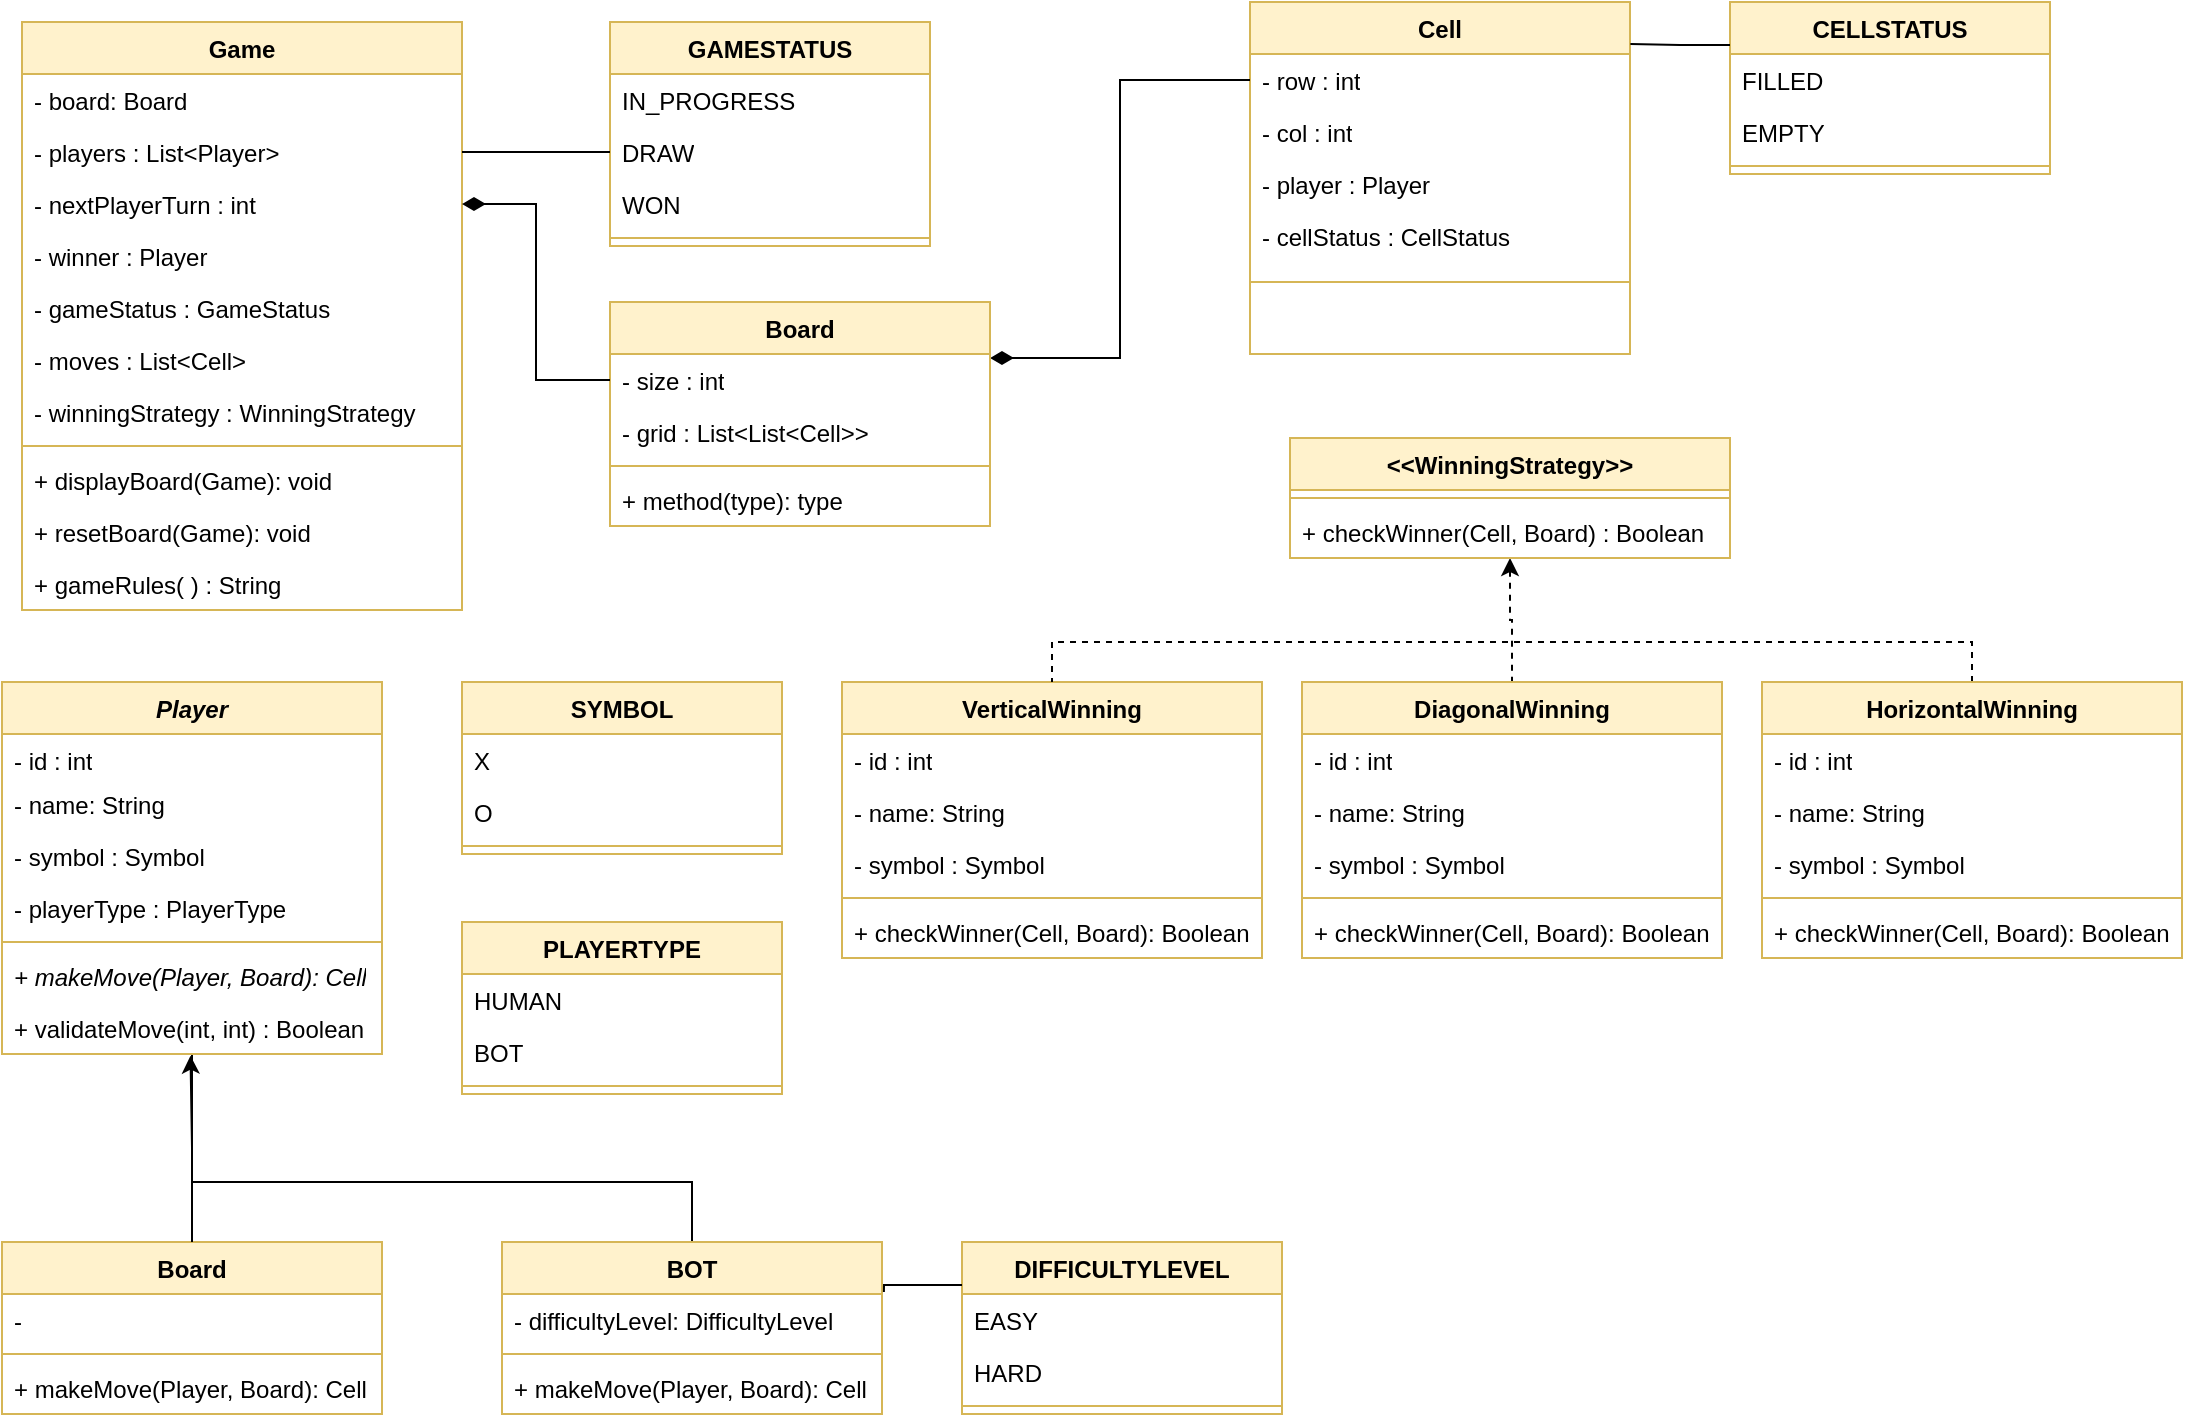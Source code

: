 <mxfile version="24.4.3" type="google">
  <diagram id="C5RBs43oDa-KdzZeNtuy" name="Page-1">
    <mxGraphModel grid="1" page="1" gridSize="10" guides="1" tooltips="1" connect="1" arrows="1" fold="1" pageScale="1" pageWidth="827" pageHeight="1169" math="0" shadow="0">
      <root>
        <mxCell id="WIyWlLk6GJQsqaUBKTNV-0" />
        <mxCell id="WIyWlLk6GJQsqaUBKTNV-1" parent="WIyWlLk6GJQsqaUBKTNV-0" />
        <mxCell id="jNRZHA8lmCv2YAsouu0t-84" style="edgeStyle=orthogonalEdgeStyle;rounded=0;orthogonalLoop=1;jettySize=auto;html=1;exitX=0.5;exitY=1;exitDx=0;exitDy=0;entryX=0.5;entryY=0;entryDx=0;entryDy=0;endArrow=none;endFill=0;" edge="1" parent="WIyWlLk6GJQsqaUBKTNV-1" source="qWoRyNBQIZPB9YyIYGf4-4" target="jNRZHA8lmCv2YAsouu0t-72">
          <mxGeometry relative="1" as="geometry">
            <Array as="points">
              <mxPoint x="125" y="610" />
              <mxPoint x="375" y="610" />
            </Array>
          </mxGeometry>
        </mxCell>
        <mxCell id="qWoRyNBQIZPB9YyIYGf4-4" value="&lt;i&gt;Player&lt;/i&gt;" style="swimlane;fontStyle=1;align=center;verticalAlign=top;childLayout=stackLayout;horizontal=1;startSize=26;horizontalStack=0;resizeParent=1;resizeParentMax=0;resizeLast=0;collapsible=1;marginBottom=0;whiteSpace=wrap;html=1;fillColor=#fff2cc;strokeColor=#d6b656;" vertex="1" parent="WIyWlLk6GJQsqaUBKTNV-1">
          <mxGeometry x="30" y="360" width="190" height="186" as="geometry" />
        </mxCell>
        <mxCell id="jNRZHA8lmCv2YAsouu0t-1" value="- id : int" style="text;strokeColor=none;fillColor=none;align=left;verticalAlign=top;spacingLeft=4;spacingRight=4;overflow=hidden;rotatable=0;points=[[0,0.5],[1,0.5]];portConstraint=eastwest;whiteSpace=wrap;html=1;" vertex="1" parent="qWoRyNBQIZPB9YyIYGf4-4">
          <mxGeometry y="26" width="190" height="22" as="geometry" />
        </mxCell>
        <mxCell id="qWoRyNBQIZPB9YyIYGf4-5" value="- name: String" style="text;strokeColor=none;fillColor=none;align=left;verticalAlign=top;spacingLeft=4;spacingRight=4;overflow=hidden;rotatable=0;points=[[0,0.5],[1,0.5]];portConstraint=eastwest;whiteSpace=wrap;html=1;" vertex="1" parent="qWoRyNBQIZPB9YyIYGf4-4">
          <mxGeometry y="48" width="190" height="26" as="geometry" />
        </mxCell>
        <mxCell id="qWoRyNBQIZPB9YyIYGf4-12" value="- symbol : Symbol" style="text;strokeColor=none;fillColor=none;align=left;verticalAlign=top;spacingLeft=4;spacingRight=4;overflow=hidden;rotatable=0;points=[[0,0.5],[1,0.5]];portConstraint=eastwest;whiteSpace=wrap;html=1;" vertex="1" parent="qWoRyNBQIZPB9YyIYGf4-4">
          <mxGeometry y="74" width="190" height="26" as="geometry" />
        </mxCell>
        <mxCell id="jNRZHA8lmCv2YAsouu0t-54" value="- playerType : PlayerType" style="text;strokeColor=none;fillColor=none;align=left;verticalAlign=top;spacingLeft=4;spacingRight=4;overflow=hidden;rotatable=0;points=[[0,0.5],[1,0.5]];portConstraint=eastwest;whiteSpace=wrap;html=1;" vertex="1" parent="qWoRyNBQIZPB9YyIYGf4-4">
          <mxGeometry y="100" width="190" height="26" as="geometry" />
        </mxCell>
        <mxCell id="qWoRyNBQIZPB9YyIYGf4-6" value="" style="line;strokeWidth=1;fillColor=none;align=left;verticalAlign=middle;spacingTop=-1;spacingLeft=3;spacingRight=3;rotatable=0;labelPosition=right;points=[];portConstraint=eastwest;strokeColor=inherit;" vertex="1" parent="qWoRyNBQIZPB9YyIYGf4-4">
          <mxGeometry y="126" width="190" height="8" as="geometry" />
        </mxCell>
        <mxCell id="qWoRyNBQIZPB9YyIYGf4-7" value="&lt;i&gt;+ makeMove(Player, Board): Cell&lt;/i&gt;" style="text;strokeColor=none;fillColor=none;align=left;verticalAlign=top;spacingLeft=4;spacingRight=4;overflow=hidden;rotatable=0;points=[[0,0.5],[1,0.5]];portConstraint=eastwest;whiteSpace=wrap;html=1;" vertex="1" parent="qWoRyNBQIZPB9YyIYGf4-4">
          <mxGeometry y="134" width="190" height="26" as="geometry" />
        </mxCell>
        <mxCell id="jNRZHA8lmCv2YAsouu0t-23" value="+ validateMove(int, int) : Boolean" style="text;strokeColor=none;fillColor=none;align=left;verticalAlign=top;spacingLeft=4;spacingRight=4;overflow=hidden;rotatable=0;points=[[0,0.5],[1,0.5]];portConstraint=eastwest;whiteSpace=wrap;html=1;" vertex="1" parent="qWoRyNBQIZPB9YyIYGf4-4">
          <mxGeometry y="160" width="190" height="26" as="geometry" />
        </mxCell>
        <mxCell id="qWoRyNBQIZPB9YyIYGf4-8" value="Game" style="swimlane;fontStyle=1;align=center;verticalAlign=top;childLayout=stackLayout;horizontal=1;startSize=26;horizontalStack=0;resizeParent=1;resizeParentMax=0;resizeLast=0;collapsible=1;marginBottom=0;whiteSpace=wrap;html=1;fillStyle=auto;fillColor=#fff2cc;strokeColor=#d6b656;" vertex="1" parent="WIyWlLk6GJQsqaUBKTNV-1">
          <mxGeometry x="40" y="30" width="220" height="294" as="geometry" />
        </mxCell>
        <mxCell id="qWoRyNBQIZPB9YyIYGf4-9" value="- board: Board" style="text;strokeColor=none;fillColor=none;align=left;verticalAlign=top;spacingLeft=4;spacingRight=4;overflow=hidden;rotatable=0;points=[[0,0.5],[1,0.5]];portConstraint=eastwest;whiteSpace=wrap;html=1;" vertex="1" parent="qWoRyNBQIZPB9YyIYGf4-8">
          <mxGeometry y="26" width="220" height="26" as="geometry" />
        </mxCell>
        <mxCell id="jNRZHA8lmCv2YAsouu0t-0" value="- players : List&amp;lt;Player&amp;gt;" style="text;strokeColor=none;fillColor=none;align=left;verticalAlign=top;spacingLeft=4;spacingRight=4;overflow=hidden;rotatable=0;points=[[0,0.5],[1,0.5]];portConstraint=eastwest;whiteSpace=wrap;html=1;" vertex="1" parent="qWoRyNBQIZPB9YyIYGf4-8">
          <mxGeometry y="52" width="220" height="26" as="geometry" />
        </mxCell>
        <mxCell id="jNRZHA8lmCv2YAsouu0t-14" value="- nextPlayerTurn : int" style="text;strokeColor=none;fillColor=none;align=left;verticalAlign=top;spacingLeft=4;spacingRight=4;overflow=hidden;rotatable=0;points=[[0,0.5],[1,0.5]];portConstraint=eastwest;whiteSpace=wrap;html=1;" vertex="1" parent="qWoRyNBQIZPB9YyIYGf4-8">
          <mxGeometry y="78" width="220" height="26" as="geometry" />
        </mxCell>
        <mxCell id="jNRZHA8lmCv2YAsouu0t-15" value="- winner : Player" style="text;strokeColor=none;fillColor=none;align=left;verticalAlign=top;spacingLeft=4;spacingRight=4;overflow=hidden;rotatable=0;points=[[0,0.5],[1,0.5]];portConstraint=eastwest;whiteSpace=wrap;html=1;" vertex="1" parent="qWoRyNBQIZPB9YyIYGf4-8">
          <mxGeometry y="104" width="220" height="26" as="geometry" />
        </mxCell>
        <mxCell id="jNRZHA8lmCv2YAsouu0t-16" value="- gameStatus : GameStatus" style="text;strokeColor=none;fillColor=none;align=left;verticalAlign=top;spacingLeft=4;spacingRight=4;overflow=hidden;rotatable=0;points=[[0,0.5],[1,0.5]];portConstraint=eastwest;whiteSpace=wrap;html=1;" vertex="1" parent="qWoRyNBQIZPB9YyIYGf4-8">
          <mxGeometry y="130" width="220" height="26" as="geometry" />
        </mxCell>
        <mxCell id="jNRZHA8lmCv2YAsouu0t-24" value="- moves : List&amp;lt;Cell&amp;gt;" style="text;strokeColor=none;fillColor=none;align=left;verticalAlign=top;spacingLeft=4;spacingRight=4;overflow=hidden;rotatable=0;points=[[0,0.5],[1,0.5]];portConstraint=eastwest;whiteSpace=wrap;html=1;" vertex="1" parent="qWoRyNBQIZPB9YyIYGf4-8">
          <mxGeometry y="156" width="220" height="26" as="geometry" />
        </mxCell>
        <mxCell id="jNRZHA8lmCv2YAsouu0t-66" value="- winningStrategy : WinningStrategy" style="text;strokeColor=none;fillColor=none;align=left;verticalAlign=top;spacingLeft=4;spacingRight=4;overflow=hidden;rotatable=0;points=[[0,0.5],[1,0.5]];portConstraint=eastwest;whiteSpace=wrap;html=1;" vertex="1" parent="qWoRyNBQIZPB9YyIYGf4-8">
          <mxGeometry y="182" width="220" height="26" as="geometry" />
        </mxCell>
        <mxCell id="qWoRyNBQIZPB9YyIYGf4-10" value="" style="line;strokeWidth=1;fillColor=none;align=left;verticalAlign=middle;spacingTop=-1;spacingLeft=3;spacingRight=3;rotatable=0;labelPosition=right;points=[];portConstraint=eastwest;strokeColor=inherit;" vertex="1" parent="qWoRyNBQIZPB9YyIYGf4-8">
          <mxGeometry y="208" width="220" height="8" as="geometry" />
        </mxCell>
        <mxCell id="qWoRyNBQIZPB9YyIYGf4-11" value="+ displayBoard(Game): void" style="text;strokeColor=none;fillColor=none;align=left;verticalAlign=top;spacingLeft=4;spacingRight=4;overflow=hidden;rotatable=0;points=[[0,0.5],[1,0.5]];portConstraint=eastwest;whiteSpace=wrap;html=1;" vertex="1" parent="qWoRyNBQIZPB9YyIYGf4-8">
          <mxGeometry y="216" width="220" height="26" as="geometry" />
        </mxCell>
        <mxCell id="jNRZHA8lmCv2YAsouu0t-22" value="+ resetBoard(Game): void" style="text;strokeColor=none;fillColor=none;align=left;verticalAlign=top;spacingLeft=4;spacingRight=4;overflow=hidden;rotatable=0;points=[[0,0.5],[1,0.5]];portConstraint=eastwest;whiteSpace=wrap;html=1;" vertex="1" parent="qWoRyNBQIZPB9YyIYGf4-8">
          <mxGeometry y="242" width="220" height="26" as="geometry" />
        </mxCell>
        <mxCell id="jNRZHA8lmCv2YAsouu0t-25" value="+ gameRules( ) : String" style="text;strokeColor=none;fillColor=none;align=left;verticalAlign=top;spacingLeft=4;spacingRight=4;overflow=hidden;rotatable=0;points=[[0,0.5],[1,0.5]];portConstraint=eastwest;whiteSpace=wrap;html=1;" vertex="1" parent="qWoRyNBQIZPB9YyIYGf4-8">
          <mxGeometry y="268" width="220" height="26" as="geometry" />
        </mxCell>
        <mxCell id="qWoRyNBQIZPB9YyIYGf4-13" value="SYMBOL" style="swimlane;fontStyle=1;align=center;verticalAlign=top;childLayout=stackLayout;horizontal=1;startSize=26;horizontalStack=0;resizeParent=1;resizeParentMax=0;resizeLast=0;collapsible=1;marginBottom=0;whiteSpace=wrap;html=1;fillColor=#fff2cc;strokeColor=#d6b656;" vertex="1" parent="WIyWlLk6GJQsqaUBKTNV-1">
          <mxGeometry x="260" y="360" width="160" height="86" as="geometry" />
        </mxCell>
        <mxCell id="qWoRyNBQIZPB9YyIYGf4-14" value="X" style="text;strokeColor=none;fillColor=none;align=left;verticalAlign=top;spacingLeft=4;spacingRight=4;overflow=hidden;rotatable=0;points=[[0,0.5],[1,0.5]];portConstraint=eastwest;whiteSpace=wrap;html=1;" vertex="1" parent="qWoRyNBQIZPB9YyIYGf4-13">
          <mxGeometry y="26" width="160" height="26" as="geometry" />
        </mxCell>
        <mxCell id="qWoRyNBQIZPB9YyIYGf4-15" value="O" style="text;strokeColor=none;fillColor=none;align=left;verticalAlign=top;spacingLeft=4;spacingRight=4;overflow=hidden;rotatable=0;points=[[0,0.5],[1,0.5]];portConstraint=eastwest;whiteSpace=wrap;html=1;" vertex="1" parent="qWoRyNBQIZPB9YyIYGf4-13">
          <mxGeometry y="52" width="160" height="26" as="geometry" />
        </mxCell>
        <mxCell id="qWoRyNBQIZPB9YyIYGf4-16" value="" style="line;strokeWidth=1;fillColor=none;align=left;verticalAlign=middle;spacingTop=-1;spacingLeft=3;spacingRight=3;rotatable=0;labelPosition=right;points=[];portConstraint=eastwest;strokeColor=inherit;" vertex="1" parent="qWoRyNBQIZPB9YyIYGf4-13">
          <mxGeometry y="78" width="160" height="8" as="geometry" />
        </mxCell>
        <mxCell id="qWoRyNBQIZPB9YyIYGf4-23" value="Cell" style="swimlane;fontStyle=1;align=center;verticalAlign=top;childLayout=stackLayout;horizontal=1;startSize=26;horizontalStack=0;resizeParent=1;resizeParentMax=0;resizeLast=0;collapsible=1;marginBottom=0;whiteSpace=wrap;html=1;fillColor=#fff2cc;strokeColor=#d6b656;" vertex="1" parent="WIyWlLk6GJQsqaUBKTNV-1">
          <mxGeometry x="654" y="20" width="190" height="176" as="geometry" />
        </mxCell>
        <mxCell id="qWoRyNBQIZPB9YyIYGf4-24" value="- row : int" style="text;strokeColor=none;fillColor=none;align=left;verticalAlign=top;spacingLeft=4;spacingRight=4;overflow=hidden;rotatable=0;points=[[0,0.5],[1,0.5]];portConstraint=eastwest;whiteSpace=wrap;html=1;" vertex="1" parent="qWoRyNBQIZPB9YyIYGf4-23">
          <mxGeometry y="26" width="190" height="26" as="geometry" />
        </mxCell>
        <mxCell id="qWoRyNBQIZPB9YyIYGf4-27" value="- col : int" style="text;strokeColor=none;fillColor=none;align=left;verticalAlign=top;spacingLeft=4;spacingRight=4;overflow=hidden;rotatable=0;points=[[0,0.5],[1,0.5]];portConstraint=eastwest;whiteSpace=wrap;html=1;" vertex="1" parent="qWoRyNBQIZPB9YyIYGf4-23">
          <mxGeometry y="52" width="190" height="26" as="geometry" />
        </mxCell>
        <mxCell id="jNRZHA8lmCv2YAsouu0t-8" value="- player : Player" style="text;strokeColor=none;fillColor=none;align=left;verticalAlign=top;spacingLeft=4;spacingRight=4;overflow=hidden;rotatable=0;points=[[0,0.5],[1,0.5]];portConstraint=eastwest;whiteSpace=wrap;html=1;" vertex="1" parent="qWoRyNBQIZPB9YyIYGf4-23">
          <mxGeometry y="78" width="190" height="26" as="geometry" />
        </mxCell>
        <mxCell id="jNRZHA8lmCv2YAsouu0t-9" value="- cellStatus : CellStatus" style="text;strokeColor=none;fillColor=none;align=left;verticalAlign=top;spacingLeft=4;spacingRight=4;overflow=hidden;rotatable=0;points=[[0,0.5],[1,0.5]];portConstraint=eastwest;whiteSpace=wrap;html=1;" vertex="1" parent="qWoRyNBQIZPB9YyIYGf4-23">
          <mxGeometry y="104" width="190" height="26" as="geometry" />
        </mxCell>
        <mxCell id="jNRZHA8lmCv2YAsouu0t-29" style="line;strokeWidth=1;fillColor=none;align=left;verticalAlign=middle;spacingTop=-1;spacingLeft=3;spacingRight=3;rotatable=0;labelPosition=right;points=[];portConstraint=eastwest;strokeColor=inherit;" vertex="1" parent="qWoRyNBQIZPB9YyIYGf4-23">
          <mxGeometry y="130" width="190" height="20" as="geometry" />
        </mxCell>
        <mxCell id="jNRZHA8lmCv2YAsouu0t-31" style="text;strokeColor=none;fillColor=none;align=left;verticalAlign=top;spacingLeft=4;spacingRight=4;overflow=hidden;rotatable=0;points=[[0,0.5],[1,0.5]];portConstraint=eastwest;whiteSpace=wrap;html=1;" vertex="1" parent="qWoRyNBQIZPB9YyIYGf4-23">
          <mxGeometry y="150" width="190" height="26" as="geometry" />
        </mxCell>
        <mxCell id="jNRZHA8lmCv2YAsouu0t-95" style="edgeStyle=orthogonalEdgeStyle;rounded=0;orthogonalLoop=1;jettySize=auto;html=1;exitX=0.5;exitY=1;exitDx=0;exitDy=0;entryX=0.5;entryY=0;entryDx=0;entryDy=0;startArrow=classic;startFill=1;endArrow=none;endFill=0;dashed=1;" edge="1" parent="WIyWlLk6GJQsqaUBKTNV-1" source="qWoRyNBQIZPB9YyIYGf4-34" target="jNRZHA8lmCv2YAsouu0t-32">
          <mxGeometry relative="1" as="geometry" />
        </mxCell>
        <mxCell id="qWoRyNBQIZPB9YyIYGf4-34" value="&amp;lt;&amp;lt;WinningStrategy&amp;gt;&amp;gt;" style="swimlane;fontStyle=1;align=center;verticalAlign=top;childLayout=stackLayout;horizontal=1;startSize=26;horizontalStack=0;resizeParent=1;resizeParentMax=0;resizeLast=0;collapsible=1;marginBottom=0;whiteSpace=wrap;html=1;fillColor=#fff2cc;strokeColor=#d6b656;" vertex="1" parent="WIyWlLk6GJQsqaUBKTNV-1">
          <mxGeometry x="674" y="238" width="220" height="60" as="geometry" />
        </mxCell>
        <mxCell id="qWoRyNBQIZPB9YyIYGf4-37" value="" style="line;strokeWidth=1;fillColor=none;align=left;verticalAlign=middle;spacingTop=-1;spacingLeft=3;spacingRight=3;rotatable=0;labelPosition=right;points=[];portConstraint=eastwest;strokeColor=inherit;" vertex="1" parent="qWoRyNBQIZPB9YyIYGf4-34">
          <mxGeometry y="26" width="220" height="8" as="geometry" />
        </mxCell>
        <mxCell id="qWoRyNBQIZPB9YyIYGf4-38" value="+ checkWinner(Cell, Board) : Boolean" style="text;strokeColor=none;fillColor=none;align=left;verticalAlign=top;spacingLeft=4;spacingRight=4;overflow=hidden;rotatable=0;points=[[0,0.5],[1,0.5]];portConstraint=eastwest;whiteSpace=wrap;html=1;" vertex="1" parent="qWoRyNBQIZPB9YyIYGf4-34">
          <mxGeometry y="34" width="220" height="26" as="geometry" />
        </mxCell>
        <mxCell id="jNRZHA8lmCv2YAsouu0t-10" value="CELLSTATUS" style="swimlane;fontStyle=1;align=center;verticalAlign=top;childLayout=stackLayout;horizontal=1;startSize=26;horizontalStack=0;resizeParent=1;resizeParentMax=0;resizeLast=0;collapsible=1;marginBottom=0;whiteSpace=wrap;html=1;fillColor=#fff2cc;strokeColor=#d6b656;" vertex="1" parent="WIyWlLk6GJQsqaUBKTNV-1">
          <mxGeometry x="894" y="20" width="160" height="86" as="geometry" />
        </mxCell>
        <mxCell id="jNRZHA8lmCv2YAsouu0t-11" value="FILLED" style="text;strokeColor=none;fillColor=none;align=left;verticalAlign=top;spacingLeft=4;spacingRight=4;overflow=hidden;rotatable=0;points=[[0,0.5],[1,0.5]];portConstraint=eastwest;whiteSpace=wrap;html=1;" vertex="1" parent="jNRZHA8lmCv2YAsouu0t-10">
          <mxGeometry y="26" width="160" height="26" as="geometry" />
        </mxCell>
        <mxCell id="jNRZHA8lmCv2YAsouu0t-12" value="EMPTY" style="text;strokeColor=none;fillColor=none;align=left;verticalAlign=top;spacingLeft=4;spacingRight=4;overflow=hidden;rotatable=0;points=[[0,0.5],[1,0.5]];portConstraint=eastwest;whiteSpace=wrap;html=1;" vertex="1" parent="jNRZHA8lmCv2YAsouu0t-10">
          <mxGeometry y="52" width="160" height="26" as="geometry" />
        </mxCell>
        <mxCell id="jNRZHA8lmCv2YAsouu0t-13" value="" style="line;strokeWidth=1;fillColor=none;align=left;verticalAlign=middle;spacingTop=-1;spacingLeft=3;spacingRight=3;rotatable=0;labelPosition=right;points=[];portConstraint=eastwest;strokeColor=inherit;" vertex="1" parent="jNRZHA8lmCv2YAsouu0t-10">
          <mxGeometry y="78" width="160" height="8" as="geometry" />
        </mxCell>
        <mxCell id="jNRZHA8lmCv2YAsouu0t-17" value="GAMESTATUS" style="swimlane;fontStyle=1;align=center;verticalAlign=top;childLayout=stackLayout;horizontal=1;startSize=26;horizontalStack=0;resizeParent=1;resizeParentMax=0;resizeLast=0;collapsible=1;marginBottom=0;whiteSpace=wrap;html=1;fillColor=#fff2cc;strokeColor=#d6b656;" vertex="1" parent="WIyWlLk6GJQsqaUBKTNV-1">
          <mxGeometry x="334" y="30" width="160" height="112" as="geometry" />
        </mxCell>
        <mxCell id="jNRZHA8lmCv2YAsouu0t-18" value="IN_PROGRESS" style="text;strokeColor=none;fillColor=none;align=left;verticalAlign=top;spacingLeft=4;spacingRight=4;overflow=hidden;rotatable=0;points=[[0,0.5],[1,0.5]];portConstraint=eastwest;whiteSpace=wrap;html=1;" vertex="1" parent="jNRZHA8lmCv2YAsouu0t-17">
          <mxGeometry y="26" width="160" height="26" as="geometry" />
        </mxCell>
        <mxCell id="jNRZHA8lmCv2YAsouu0t-19" value="DRAW" style="text;strokeColor=none;fillColor=none;align=left;verticalAlign=top;spacingLeft=4;spacingRight=4;overflow=hidden;rotatable=0;points=[[0,0.5],[1,0.5]];portConstraint=eastwest;whiteSpace=wrap;html=1;" vertex="1" parent="jNRZHA8lmCv2YAsouu0t-17">
          <mxGeometry y="52" width="160" height="26" as="geometry" />
        </mxCell>
        <mxCell id="jNRZHA8lmCv2YAsouu0t-21" value="WON" style="text;strokeColor=none;fillColor=none;align=left;verticalAlign=top;spacingLeft=4;spacingRight=4;overflow=hidden;rotatable=0;points=[[0,0.5],[1,0.5]];portConstraint=eastwest;whiteSpace=wrap;html=1;" vertex="1" parent="jNRZHA8lmCv2YAsouu0t-17">
          <mxGeometry y="78" width="160" height="26" as="geometry" />
        </mxCell>
        <mxCell id="jNRZHA8lmCv2YAsouu0t-20" value="" style="line;strokeWidth=1;fillColor=none;align=left;verticalAlign=middle;spacingTop=-1;spacingLeft=3;spacingRight=3;rotatable=0;labelPosition=right;points=[];portConstraint=eastwest;strokeColor=inherit;" vertex="1" parent="jNRZHA8lmCv2YAsouu0t-17">
          <mxGeometry y="104" width="160" height="8" as="geometry" />
        </mxCell>
        <mxCell id="jNRZHA8lmCv2YAsouu0t-32" value="DiagonalWinning" style="swimlane;fontStyle=1;align=center;verticalAlign=top;childLayout=stackLayout;horizontal=1;startSize=26;horizontalStack=0;resizeParent=1;resizeParentMax=0;resizeLast=0;collapsible=1;marginBottom=0;whiteSpace=wrap;html=1;fillColor=#fff2cc;strokeColor=#d6b656;" vertex="1" parent="WIyWlLk6GJQsqaUBKTNV-1">
          <mxGeometry x="680" y="360" width="210" height="138" as="geometry" />
        </mxCell>
        <mxCell id="jNRZHA8lmCv2YAsouu0t-33" value="- id : int" style="text;strokeColor=none;fillColor=none;align=left;verticalAlign=top;spacingLeft=4;spacingRight=4;overflow=hidden;rotatable=0;points=[[0,0.5],[1,0.5]];portConstraint=eastwest;whiteSpace=wrap;html=1;" vertex="1" parent="jNRZHA8lmCv2YAsouu0t-32">
          <mxGeometry y="26" width="210" height="26" as="geometry" />
        </mxCell>
        <mxCell id="jNRZHA8lmCv2YAsouu0t-34" value="- name: String" style="text;strokeColor=none;fillColor=none;align=left;verticalAlign=top;spacingLeft=4;spacingRight=4;overflow=hidden;rotatable=0;points=[[0,0.5],[1,0.5]];portConstraint=eastwest;whiteSpace=wrap;html=1;" vertex="1" parent="jNRZHA8lmCv2YAsouu0t-32">
          <mxGeometry y="52" width="210" height="26" as="geometry" />
        </mxCell>
        <mxCell id="jNRZHA8lmCv2YAsouu0t-35" value="- symbol : Symbol" style="text;strokeColor=none;fillColor=none;align=left;verticalAlign=top;spacingLeft=4;spacingRight=4;overflow=hidden;rotatable=0;points=[[0,0.5],[1,0.5]];portConstraint=eastwest;whiteSpace=wrap;html=1;" vertex="1" parent="jNRZHA8lmCv2YAsouu0t-32">
          <mxGeometry y="78" width="210" height="26" as="geometry" />
        </mxCell>
        <mxCell id="jNRZHA8lmCv2YAsouu0t-36" value="" style="line;strokeWidth=1;fillColor=none;align=left;verticalAlign=middle;spacingTop=-1;spacingLeft=3;spacingRight=3;rotatable=0;labelPosition=right;points=[];portConstraint=eastwest;strokeColor=inherit;" vertex="1" parent="jNRZHA8lmCv2YAsouu0t-32">
          <mxGeometry y="104" width="210" height="8" as="geometry" />
        </mxCell>
        <mxCell id="jNRZHA8lmCv2YAsouu0t-37" value="+ checkWinner(Cell, Board): Boolean" style="text;strokeColor=none;fillColor=none;align=left;verticalAlign=top;spacingLeft=4;spacingRight=4;overflow=hidden;rotatable=0;points=[[0,0.5],[1,0.5]];portConstraint=eastwest;whiteSpace=wrap;html=1;" vertex="1" parent="jNRZHA8lmCv2YAsouu0t-32">
          <mxGeometry y="112" width="210" height="26" as="geometry" />
        </mxCell>
        <mxCell id="jNRZHA8lmCv2YAsouu0t-39" value="VerticalWinning" style="swimlane;fontStyle=1;align=center;verticalAlign=top;childLayout=stackLayout;horizontal=1;startSize=26;horizontalStack=0;resizeParent=1;resizeParentMax=0;resizeLast=0;collapsible=1;marginBottom=0;whiteSpace=wrap;html=1;fillColor=#fff2cc;strokeColor=#d6b656;" vertex="1" parent="WIyWlLk6GJQsqaUBKTNV-1">
          <mxGeometry x="450" y="360" width="210" height="138" as="geometry" />
        </mxCell>
        <mxCell id="jNRZHA8lmCv2YAsouu0t-40" value="- id : int" style="text;strokeColor=none;fillColor=none;align=left;verticalAlign=top;spacingLeft=4;spacingRight=4;overflow=hidden;rotatable=0;points=[[0,0.5],[1,0.5]];portConstraint=eastwest;whiteSpace=wrap;html=1;" vertex="1" parent="jNRZHA8lmCv2YAsouu0t-39">
          <mxGeometry y="26" width="210" height="26" as="geometry" />
        </mxCell>
        <mxCell id="jNRZHA8lmCv2YAsouu0t-41" value="- name: String" style="text;strokeColor=none;fillColor=none;align=left;verticalAlign=top;spacingLeft=4;spacingRight=4;overflow=hidden;rotatable=0;points=[[0,0.5],[1,0.5]];portConstraint=eastwest;whiteSpace=wrap;html=1;" vertex="1" parent="jNRZHA8lmCv2YAsouu0t-39">
          <mxGeometry y="52" width="210" height="26" as="geometry" />
        </mxCell>
        <mxCell id="jNRZHA8lmCv2YAsouu0t-42" value="- symbol : Symbol" style="text;strokeColor=none;fillColor=none;align=left;verticalAlign=top;spacingLeft=4;spacingRight=4;overflow=hidden;rotatable=0;points=[[0,0.5],[1,0.5]];portConstraint=eastwest;whiteSpace=wrap;html=1;" vertex="1" parent="jNRZHA8lmCv2YAsouu0t-39">
          <mxGeometry y="78" width="210" height="26" as="geometry" />
        </mxCell>
        <mxCell id="jNRZHA8lmCv2YAsouu0t-43" value="" style="line;strokeWidth=1;fillColor=none;align=left;verticalAlign=middle;spacingTop=-1;spacingLeft=3;spacingRight=3;rotatable=0;labelPosition=right;points=[];portConstraint=eastwest;strokeColor=inherit;" vertex="1" parent="jNRZHA8lmCv2YAsouu0t-39">
          <mxGeometry y="104" width="210" height="8" as="geometry" />
        </mxCell>
        <mxCell id="jNRZHA8lmCv2YAsouu0t-44" value="+ checkWinner(Cell, Board): Boolean" style="text;strokeColor=none;fillColor=none;align=left;verticalAlign=top;spacingLeft=4;spacingRight=4;overflow=hidden;rotatable=0;points=[[0,0.5],[1,0.5]];portConstraint=eastwest;whiteSpace=wrap;html=1;" vertex="1" parent="jNRZHA8lmCv2YAsouu0t-39">
          <mxGeometry y="112" width="210" height="26" as="geometry" />
        </mxCell>
        <mxCell id="jNRZHA8lmCv2YAsouu0t-97" style="edgeStyle=orthogonalEdgeStyle;rounded=0;orthogonalLoop=1;jettySize=auto;html=1;exitX=0.5;exitY=0;exitDx=0;exitDy=0;entryX=0.5;entryY=0;entryDx=0;entryDy=0;endArrow=none;endFill=0;dashed=1;" edge="1" parent="WIyWlLk6GJQsqaUBKTNV-1" source="jNRZHA8lmCv2YAsouu0t-46" target="jNRZHA8lmCv2YAsouu0t-39">
          <mxGeometry relative="1" as="geometry">
            <Array as="points">
              <mxPoint x="998" y="340" />
              <mxPoint x="575" y="340" />
            </Array>
          </mxGeometry>
        </mxCell>
        <mxCell id="jNRZHA8lmCv2YAsouu0t-46" value="HorizontalWinning" style="swimlane;fontStyle=1;align=center;verticalAlign=top;childLayout=stackLayout;horizontal=1;startSize=26;horizontalStack=0;resizeParent=1;resizeParentMax=0;resizeLast=0;collapsible=1;marginBottom=0;whiteSpace=wrap;html=1;fillColor=#fff2cc;strokeColor=#d6b656;" vertex="1" parent="WIyWlLk6GJQsqaUBKTNV-1">
          <mxGeometry x="910" y="360" width="210" height="138" as="geometry" />
        </mxCell>
        <mxCell id="jNRZHA8lmCv2YAsouu0t-47" value="- id : int" style="text;strokeColor=none;fillColor=none;align=left;verticalAlign=top;spacingLeft=4;spacingRight=4;overflow=hidden;rotatable=0;points=[[0,0.5],[1,0.5]];portConstraint=eastwest;whiteSpace=wrap;html=1;" vertex="1" parent="jNRZHA8lmCv2YAsouu0t-46">
          <mxGeometry y="26" width="210" height="26" as="geometry" />
        </mxCell>
        <mxCell id="jNRZHA8lmCv2YAsouu0t-48" value="- name: String" style="text;strokeColor=none;fillColor=none;align=left;verticalAlign=top;spacingLeft=4;spacingRight=4;overflow=hidden;rotatable=0;points=[[0,0.5],[1,0.5]];portConstraint=eastwest;whiteSpace=wrap;html=1;" vertex="1" parent="jNRZHA8lmCv2YAsouu0t-46">
          <mxGeometry y="52" width="210" height="26" as="geometry" />
        </mxCell>
        <mxCell id="jNRZHA8lmCv2YAsouu0t-49" value="- symbol : Symbol" style="text;strokeColor=none;fillColor=none;align=left;verticalAlign=top;spacingLeft=4;spacingRight=4;overflow=hidden;rotatable=0;points=[[0,0.5],[1,0.5]];portConstraint=eastwest;whiteSpace=wrap;html=1;" vertex="1" parent="jNRZHA8lmCv2YAsouu0t-46">
          <mxGeometry y="78" width="210" height="26" as="geometry" />
        </mxCell>
        <mxCell id="jNRZHA8lmCv2YAsouu0t-50" value="" style="line;strokeWidth=1;fillColor=none;align=left;verticalAlign=middle;spacingTop=-1;spacingLeft=3;spacingRight=3;rotatable=0;labelPosition=right;points=[];portConstraint=eastwest;strokeColor=inherit;" vertex="1" parent="jNRZHA8lmCv2YAsouu0t-46">
          <mxGeometry y="104" width="210" height="8" as="geometry" />
        </mxCell>
        <mxCell id="jNRZHA8lmCv2YAsouu0t-51" value="+ checkWinner(Cell, Board): Boolean" style="text;strokeColor=none;fillColor=none;align=left;verticalAlign=top;spacingLeft=4;spacingRight=4;overflow=hidden;rotatable=0;points=[[0,0.5],[1,0.5]];portConstraint=eastwest;whiteSpace=wrap;html=1;" vertex="1" parent="jNRZHA8lmCv2YAsouu0t-46">
          <mxGeometry y="112" width="210" height="26" as="geometry" />
        </mxCell>
        <mxCell id="jNRZHA8lmCv2YAsouu0t-53" style="edgeStyle=orthogonalEdgeStyle;rounded=0;orthogonalLoop=1;jettySize=auto;html=1;exitX=0;exitY=0.5;exitDx=0;exitDy=0;entryX=1;entryY=0.5;entryDx=0;entryDy=0;endArrow=none;endFill=0;strokeWidth=1;" edge="1" parent="WIyWlLk6GJQsqaUBKTNV-1" source="jNRZHA8lmCv2YAsouu0t-19" target="jNRZHA8lmCv2YAsouu0t-0">
          <mxGeometry relative="1" as="geometry" />
        </mxCell>
        <mxCell id="jNRZHA8lmCv2YAsouu0t-55" value="PLAYERTYPE" style="swimlane;fontStyle=1;align=center;verticalAlign=top;childLayout=stackLayout;horizontal=1;startSize=26;horizontalStack=0;resizeParent=1;resizeParentMax=0;resizeLast=0;collapsible=1;marginBottom=0;whiteSpace=wrap;html=1;fillColor=#fff2cc;strokeColor=#d6b656;" vertex="1" parent="WIyWlLk6GJQsqaUBKTNV-1">
          <mxGeometry x="260" y="480" width="160" height="86" as="geometry" />
        </mxCell>
        <mxCell id="jNRZHA8lmCv2YAsouu0t-56" value="HUMAN" style="text;strokeColor=none;fillColor=none;align=left;verticalAlign=top;spacingLeft=4;spacingRight=4;overflow=hidden;rotatable=0;points=[[0,0.5],[1,0.5]];portConstraint=eastwest;whiteSpace=wrap;html=1;" vertex="1" parent="jNRZHA8lmCv2YAsouu0t-55">
          <mxGeometry y="26" width="160" height="26" as="geometry" />
        </mxCell>
        <mxCell id="jNRZHA8lmCv2YAsouu0t-57" value="BOT" style="text;strokeColor=none;fillColor=none;align=left;verticalAlign=top;spacingLeft=4;spacingRight=4;overflow=hidden;rotatable=0;points=[[0,0.5],[1,0.5]];portConstraint=eastwest;whiteSpace=wrap;html=1;" vertex="1" parent="jNRZHA8lmCv2YAsouu0t-55">
          <mxGeometry y="52" width="160" height="26" as="geometry" />
        </mxCell>
        <mxCell id="jNRZHA8lmCv2YAsouu0t-58" value="" style="line;strokeWidth=1;fillColor=none;align=left;verticalAlign=middle;spacingTop=-1;spacingLeft=3;spacingRight=3;rotatable=0;labelPosition=right;points=[];portConstraint=eastwest;strokeColor=inherit;" vertex="1" parent="jNRZHA8lmCv2YAsouu0t-55">
          <mxGeometry y="78" width="160" height="8" as="geometry" />
        </mxCell>
        <mxCell id="jNRZHA8lmCv2YAsouu0t-61" style="edgeStyle=orthogonalEdgeStyle;rounded=0;orthogonalLoop=1;jettySize=auto;html=1;exitX=1;exitY=0.25;exitDx=0;exitDy=0;entryX=0;entryY=0.5;entryDx=0;entryDy=0;strokeWidth=1;endArrow=none;endFill=0;endSize=9;startArrow=diamondThin;startFill=1;targetPerimeterSpacing=9;sourcePerimeterSpacing=9;startSize=9;" edge="1" parent="WIyWlLk6GJQsqaUBKTNV-1" source="qWoRyNBQIZPB9YyIYGf4-18" target="qWoRyNBQIZPB9YyIYGf4-24">
          <mxGeometry relative="1" as="geometry" />
        </mxCell>
        <mxCell id="qWoRyNBQIZPB9YyIYGf4-18" value="Board" style="swimlane;fontStyle=1;align=center;verticalAlign=top;childLayout=stackLayout;horizontal=1;startSize=26;horizontalStack=0;resizeParent=1;resizeParentMax=0;resizeLast=0;collapsible=1;marginBottom=0;whiteSpace=wrap;html=1;fillColor=#fff2cc;strokeColor=#d6b656;" vertex="1" parent="WIyWlLk6GJQsqaUBKTNV-1">
          <mxGeometry x="334" y="170" width="190" height="112" as="geometry" />
        </mxCell>
        <mxCell id="qWoRyNBQIZPB9YyIYGf4-19" value="- size : int" style="text;strokeColor=none;fillColor=none;align=left;verticalAlign=top;spacingLeft=4;spacingRight=4;overflow=hidden;rotatable=0;points=[[0,0.5],[1,0.5]];portConstraint=eastwest;whiteSpace=wrap;html=1;" vertex="1" parent="qWoRyNBQIZPB9YyIYGf4-18">
          <mxGeometry y="26" width="190" height="26" as="geometry" />
        </mxCell>
        <mxCell id="jNRZHA8lmCv2YAsouu0t-2" value="- grid : List&amp;lt;List&amp;lt;Cell&amp;gt;&amp;gt;" style="text;strokeColor=none;fillColor=none;align=left;verticalAlign=top;spacingLeft=4;spacingRight=4;overflow=hidden;rotatable=0;points=[[0,0.5],[1,0.5]];portConstraint=eastwest;whiteSpace=wrap;html=1;" vertex="1" parent="qWoRyNBQIZPB9YyIYGf4-18">
          <mxGeometry y="52" width="190" height="26" as="geometry" />
        </mxCell>
        <mxCell id="qWoRyNBQIZPB9YyIYGf4-21" value="" style="line;strokeWidth=1;fillColor=none;align=left;verticalAlign=middle;spacingTop=-1;spacingLeft=3;spacingRight=3;rotatable=0;labelPosition=right;points=[];portConstraint=eastwest;strokeColor=inherit;" vertex="1" parent="qWoRyNBQIZPB9YyIYGf4-18">
          <mxGeometry y="78" width="190" height="8" as="geometry" />
        </mxCell>
        <mxCell id="qWoRyNBQIZPB9YyIYGf4-22" value="+ method(type): type" style="text;strokeColor=none;fillColor=none;align=left;verticalAlign=top;spacingLeft=4;spacingRight=4;overflow=hidden;rotatable=0;points=[[0,0.5],[1,0.5]];portConstraint=eastwest;whiteSpace=wrap;html=1;" vertex="1" parent="qWoRyNBQIZPB9YyIYGf4-18">
          <mxGeometry y="86" width="190" height="26" as="geometry" />
        </mxCell>
        <mxCell id="jNRZHA8lmCv2YAsouu0t-63" style="edgeStyle=orthogonalEdgeStyle;rounded=0;orthogonalLoop=1;jettySize=auto;html=1;exitX=0;exitY=0.5;exitDx=0;exitDy=0;entryX=1;entryY=0.5;entryDx=0;entryDy=0;endArrow=diamondThin;endFill=1;endSize=9;" edge="1" parent="WIyWlLk6GJQsqaUBKTNV-1" source="qWoRyNBQIZPB9YyIYGf4-19" target="jNRZHA8lmCv2YAsouu0t-14">
          <mxGeometry relative="1" as="geometry" />
        </mxCell>
        <mxCell id="jNRZHA8lmCv2YAsouu0t-65" style="edgeStyle=orthogonalEdgeStyle;rounded=0;orthogonalLoop=1;jettySize=auto;html=1;exitX=0;exitY=0.25;exitDx=0;exitDy=0;entryX=1.001;entryY=-0.192;entryDx=0;entryDy=0;entryPerimeter=0;endArrow=none;endFill=0;" edge="1" parent="WIyWlLk6GJQsqaUBKTNV-1" source="jNRZHA8lmCv2YAsouu0t-10" target="qWoRyNBQIZPB9YyIYGf4-24">
          <mxGeometry relative="1" as="geometry" />
        </mxCell>
        <mxCell id="jNRZHA8lmCv2YAsouu0t-67" value="Board" style="swimlane;fontStyle=1;align=center;verticalAlign=top;childLayout=stackLayout;horizontal=1;startSize=26;horizontalStack=0;resizeParent=1;resizeParentMax=0;resizeLast=0;collapsible=1;marginBottom=0;whiteSpace=wrap;html=1;fillColor=#fff2cc;strokeColor=#d6b656;" vertex="1" parent="WIyWlLk6GJQsqaUBKTNV-1">
          <mxGeometry x="30" y="640" width="190" height="86" as="geometry" />
        </mxCell>
        <mxCell id="jNRZHA8lmCv2YAsouu0t-69" value="-&amp;nbsp;" style="text;strokeColor=none;fillColor=none;align=left;verticalAlign=top;spacingLeft=4;spacingRight=4;overflow=hidden;rotatable=0;points=[[0,0.5],[1,0.5]];portConstraint=eastwest;whiteSpace=wrap;html=1;" vertex="1" parent="jNRZHA8lmCv2YAsouu0t-67">
          <mxGeometry y="26" width="190" height="26" as="geometry" />
        </mxCell>
        <mxCell id="jNRZHA8lmCv2YAsouu0t-70" value="" style="line;strokeWidth=1;fillColor=none;align=left;verticalAlign=middle;spacingTop=-1;spacingLeft=3;spacingRight=3;rotatable=0;labelPosition=right;points=[];portConstraint=eastwest;strokeColor=inherit;" vertex="1" parent="jNRZHA8lmCv2YAsouu0t-67">
          <mxGeometry y="52" width="190" height="8" as="geometry" />
        </mxCell>
        <mxCell id="jNRZHA8lmCv2YAsouu0t-71" value="+ makeMove(Player, Board): Cell" style="text;strokeColor=none;fillColor=none;align=left;verticalAlign=top;spacingLeft=4;spacingRight=4;overflow=hidden;rotatable=0;points=[[0,0.5],[1,0.5]];portConstraint=eastwest;whiteSpace=wrap;html=1;" vertex="1" parent="jNRZHA8lmCv2YAsouu0t-67">
          <mxGeometry y="60" width="190" height="26" as="geometry" />
        </mxCell>
        <mxCell id="jNRZHA8lmCv2YAsouu0t-72" value="BOT" style="swimlane;fontStyle=1;align=center;verticalAlign=top;childLayout=stackLayout;horizontal=1;startSize=26;horizontalStack=0;resizeParent=1;resizeParentMax=0;resizeLast=0;collapsible=1;marginBottom=0;whiteSpace=wrap;html=1;fillColor=#fff2cc;strokeColor=#d6b656;" vertex="1" parent="WIyWlLk6GJQsqaUBKTNV-1">
          <mxGeometry x="280" y="640" width="190" height="86" as="geometry" />
        </mxCell>
        <mxCell id="jNRZHA8lmCv2YAsouu0t-73" value="- difficultyLevel: DifficultyLevel" style="text;strokeColor=none;fillColor=none;align=left;verticalAlign=top;spacingLeft=4;spacingRight=4;overflow=hidden;rotatable=0;points=[[0,0.5],[1,0.5]];portConstraint=eastwest;whiteSpace=wrap;html=1;" vertex="1" parent="jNRZHA8lmCv2YAsouu0t-72">
          <mxGeometry y="26" width="190" height="26" as="geometry" />
        </mxCell>
        <mxCell id="jNRZHA8lmCv2YAsouu0t-75" value="" style="line;strokeWidth=1;fillColor=none;align=left;verticalAlign=middle;spacingTop=-1;spacingLeft=3;spacingRight=3;rotatable=0;labelPosition=right;points=[];portConstraint=eastwest;strokeColor=inherit;" vertex="1" parent="jNRZHA8lmCv2YAsouu0t-72">
          <mxGeometry y="52" width="190" height="8" as="geometry" />
        </mxCell>
        <mxCell id="jNRZHA8lmCv2YAsouu0t-76" value="+ makeMove(Player, Board): Cell" style="text;strokeColor=none;fillColor=none;align=left;verticalAlign=top;spacingLeft=4;spacingRight=4;overflow=hidden;rotatable=0;points=[[0,0.5],[1,0.5]];portConstraint=eastwest;whiteSpace=wrap;html=1;" vertex="1" parent="jNRZHA8lmCv2YAsouu0t-72">
          <mxGeometry y="60" width="190" height="26" as="geometry" />
        </mxCell>
        <mxCell id="jNRZHA8lmCv2YAsouu0t-88" style="edgeStyle=orthogonalEdgeStyle;rounded=0;orthogonalLoop=1;jettySize=auto;html=1;exitX=0.5;exitY=0;exitDx=0;exitDy=0;entryX=0.496;entryY=1.033;entryDx=0;entryDy=0;entryPerimeter=0;" edge="1" parent="WIyWlLk6GJQsqaUBKTNV-1" source="jNRZHA8lmCv2YAsouu0t-67" target="jNRZHA8lmCv2YAsouu0t-23">
          <mxGeometry relative="1" as="geometry" />
        </mxCell>
        <mxCell id="jNRZHA8lmCv2YAsouu0t-89" value="DIFFICULTYLEVEL" style="swimlane;fontStyle=1;align=center;verticalAlign=top;childLayout=stackLayout;horizontal=1;startSize=26;horizontalStack=0;resizeParent=1;resizeParentMax=0;resizeLast=0;collapsible=1;marginBottom=0;whiteSpace=wrap;html=1;fillColor=#fff2cc;strokeColor=#d6b656;" vertex="1" parent="WIyWlLk6GJQsqaUBKTNV-1">
          <mxGeometry x="510" y="640" width="160" height="86" as="geometry" />
        </mxCell>
        <mxCell id="jNRZHA8lmCv2YAsouu0t-90" value="EASY" style="text;strokeColor=none;fillColor=none;align=left;verticalAlign=top;spacingLeft=4;spacingRight=4;overflow=hidden;rotatable=0;points=[[0,0.5],[1,0.5]];portConstraint=eastwest;whiteSpace=wrap;html=1;" vertex="1" parent="jNRZHA8lmCv2YAsouu0t-89">
          <mxGeometry y="26" width="160" height="26" as="geometry" />
        </mxCell>
        <mxCell id="jNRZHA8lmCv2YAsouu0t-91" value="HARD" style="text;strokeColor=none;fillColor=none;align=left;verticalAlign=top;spacingLeft=4;spacingRight=4;overflow=hidden;rotatable=0;points=[[0,0.5],[1,0.5]];portConstraint=eastwest;whiteSpace=wrap;html=1;" vertex="1" parent="jNRZHA8lmCv2YAsouu0t-89">
          <mxGeometry y="52" width="160" height="26" as="geometry" />
        </mxCell>
        <mxCell id="jNRZHA8lmCv2YAsouu0t-92" value="" style="line;strokeWidth=1;fillColor=none;align=left;verticalAlign=middle;spacingTop=-1;spacingLeft=3;spacingRight=3;rotatable=0;labelPosition=right;points=[];portConstraint=eastwest;strokeColor=inherit;" vertex="1" parent="jNRZHA8lmCv2YAsouu0t-89">
          <mxGeometry y="78" width="160" height="8" as="geometry" />
        </mxCell>
        <mxCell id="jNRZHA8lmCv2YAsouu0t-93" style="edgeStyle=orthogonalEdgeStyle;rounded=0;orthogonalLoop=1;jettySize=auto;html=1;exitX=0;exitY=0.25;exitDx=0;exitDy=0;entryX=1.005;entryY=-0.038;entryDx=0;entryDy=0;entryPerimeter=0;endArrow=none;endFill=0;" edge="1" parent="WIyWlLk6GJQsqaUBKTNV-1" source="jNRZHA8lmCv2YAsouu0t-89" target="jNRZHA8lmCv2YAsouu0t-73">
          <mxGeometry relative="1" as="geometry" />
        </mxCell>
      </root>
    </mxGraphModel>
  </diagram>
</mxfile>
